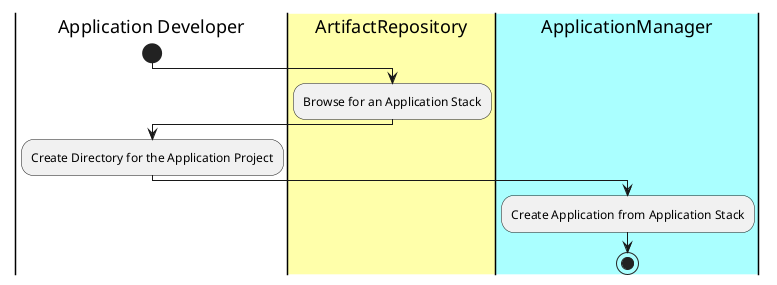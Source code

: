 @startuml
|Application Developer|
start
|#ffffaa|ArtifactRepository|
:Browse for an Application Stack;
|Application Developer|
:Create Directory for the Application Project;
|#aaffff|ApplicationManager|
:Create Application from Application Stack;
stop
@enduml
